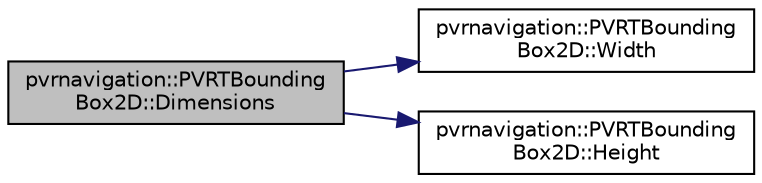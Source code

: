 digraph "pvrnavigation::PVRTBoundingBox2D::Dimensions"
{
  edge [fontname="Helvetica",fontsize="10",labelfontname="Helvetica",labelfontsize="10"];
  node [fontname="Helvetica",fontsize="10",shape=record];
  rankdir="LR";
  Node1 [label="pvrnavigation::PVRTBounding\lBox2D::Dimensions",height=0.2,width=0.4,color="black", fillcolor="grey75", style="filled", fontcolor="black"];
  Node1 -> Node2 [color="midnightblue",fontsize="10",style="solid",fontname="Helvetica"];
  Node2 [label="pvrnavigation::PVRTBounding\lBox2D::Width",height=0.2,width=0.4,color="black", fillcolor="white", style="filled",URL="$structpvrnavigation_1_1_p_v_r_t_bounding_box2_d.html#af1c371e4ce121c1710364edcecdaf232"];
  Node1 -> Node3 [color="midnightblue",fontsize="10",style="solid",fontname="Helvetica"];
  Node3 [label="pvrnavigation::PVRTBounding\lBox2D::Height",height=0.2,width=0.4,color="black", fillcolor="white", style="filled",URL="$structpvrnavigation_1_1_p_v_r_t_bounding_box2_d.html#aa9a340816b7414cfda9ff39b6ef2d712"];
}
